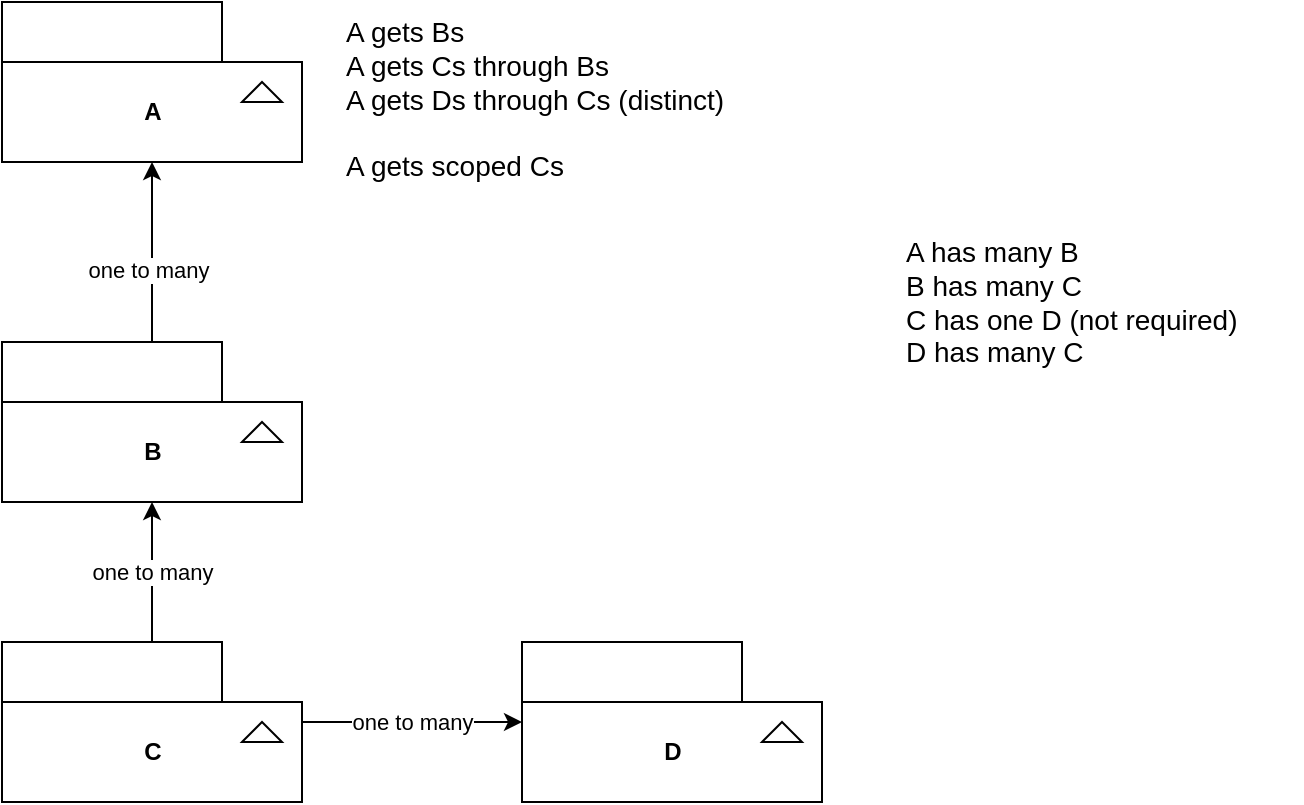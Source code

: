 <mxfile version="14.2.4" type="embed">
    <diagram id="QUzrhubI7eTcVr0KDSSB" name="Page-1">
        <mxGraphModel dx="775" dy="860" grid="1" gridSize="10" guides="1" tooltips="1" connect="1" arrows="1" fold="1" page="1" pageScale="1" pageWidth="850" pageHeight="1100" math="0" shadow="0">
            <root>
                <mxCell id="0"/>
                <mxCell id="1" parent="0"/>
                <mxCell id="2" value="A" style="shape=folder;fontStyle=1;tabWidth=110;tabHeight=30;tabPosition=left;html=1;boundedLbl=1;folderSymbol=triangle;" vertex="1" parent="1">
                    <mxGeometry x="40" y="130" width="150" height="80" as="geometry"/>
                </mxCell>
                <mxCell id="8" value="one to many" style="edgeStyle=orthogonalEdgeStyle;rounded=0;orthogonalLoop=1;jettySize=auto;html=1;entryX=0.5;entryY=1;entryDx=0;entryDy=0;entryPerimeter=0;" edge="1" parent="1" source="3" target="4">
                    <mxGeometry relative="1" as="geometry"/>
                </mxCell>
                <mxCell id="9" value="one to many" style="edgeStyle=orthogonalEdgeStyle;rounded=0;orthogonalLoop=1;jettySize=auto;html=1;" edge="1" parent="1" source="3" target="5">
                    <mxGeometry relative="1" as="geometry"/>
                </mxCell>
                <mxCell id="3" value="C" style="shape=folder;fontStyle=1;tabWidth=110;tabHeight=30;tabPosition=left;html=1;boundedLbl=1;folderSymbol=triangle;" vertex="1" parent="1">
                    <mxGeometry x="40" y="450" width="150" height="80" as="geometry"/>
                </mxCell>
                <mxCell id="6" style="edgeStyle=orthogonalEdgeStyle;rounded=0;orthogonalLoop=1;jettySize=auto;html=1;entryX=0.5;entryY=1;entryDx=0;entryDy=0;entryPerimeter=0;" edge="1" parent="1" source="4" target="2">
                    <mxGeometry relative="1" as="geometry"/>
                </mxCell>
                <mxCell id="7" value="one to many" style="edgeLabel;html=1;align=center;verticalAlign=middle;resizable=0;points=[];" vertex="1" connectable="0" parent="6">
                    <mxGeometry x="-0.2" y="2" relative="1" as="geometry">
                        <mxPoint as="offset"/>
                    </mxGeometry>
                </mxCell>
                <mxCell id="4" value="B" style="shape=folder;fontStyle=1;tabWidth=110;tabHeight=30;tabPosition=left;html=1;boundedLbl=1;folderSymbol=triangle;" vertex="1" parent="1">
                    <mxGeometry x="40" y="300" width="150" height="80" as="geometry"/>
                </mxCell>
                <mxCell id="5" value="D" style="shape=folder;fontStyle=1;tabWidth=110;tabHeight=30;tabPosition=left;html=1;boundedLbl=1;folderSymbol=triangle;" vertex="1" parent="1">
                    <mxGeometry x="300" y="450" width="150" height="80" as="geometry"/>
                </mxCell>
                <mxCell id="10" value="A has many B&lt;br&gt;B has many C&lt;br&gt;C has one D (not required)&lt;br&gt;D has many C" style="text;html=1;strokeColor=none;fillColor=none;align=left;verticalAlign=top;whiteSpace=wrap;rounded=0;fontSize=14;" vertex="1" parent="1">
                    <mxGeometry x="490" y="240" width="200" height="200" as="geometry"/>
                </mxCell>
                <mxCell id="12" value="A gets Bs&lt;br&gt;A gets Cs through Bs&lt;br&gt;A gets Ds through Cs (distinct)&lt;br&gt;&lt;br&gt;A gets scoped Cs&amp;nbsp;" style="text;html=1;strokeColor=none;fillColor=none;align=left;verticalAlign=top;whiteSpace=wrap;rounded=0;fontSize=14;" vertex="1" parent="1">
                    <mxGeometry x="210" y="130" width="235" height="120" as="geometry"/>
                </mxCell>
            </root>
        </mxGraphModel>
    </diagram>
</mxfile>